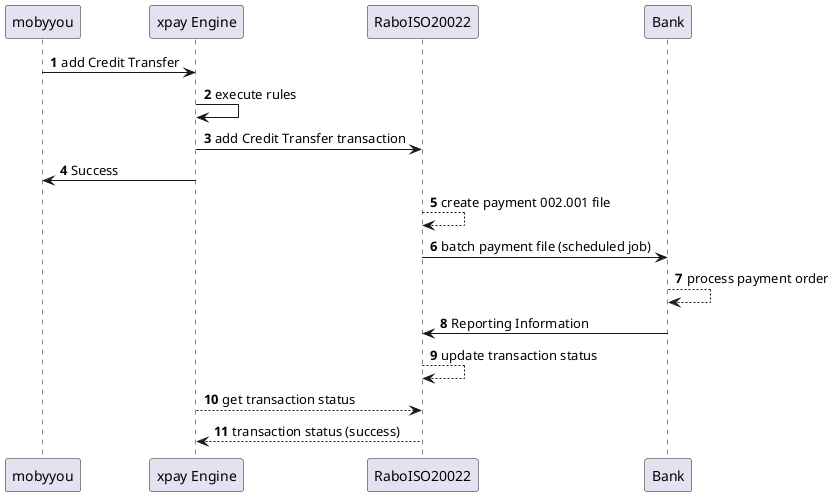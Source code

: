 @startuml
'https://plantuml.com/sequence-diagram
autonumber

mobyyou->"xpay Engine": add Credit Transfer
"xpay Engine"->"xpay Engine": execute rules
"xpay Engine"-> RaboISO20022 : add Credit Transfer transaction
"xpay Engine"-> mobyyou: Success
RaboISO20022-->RaboISO20022: create payment 002.001 file
RaboISO20022-> Bank: batch payment file (scheduled job)
Bank--> Bank : process payment order
Bank ->RaboISO20022 : Reporting Information
RaboISO20022 --> RaboISO20022 : update transaction status
"xpay Engine" --> RaboISO20022 : get transaction status
RaboISO20022-->"xpay Engine" : transaction status (success)

@enduml